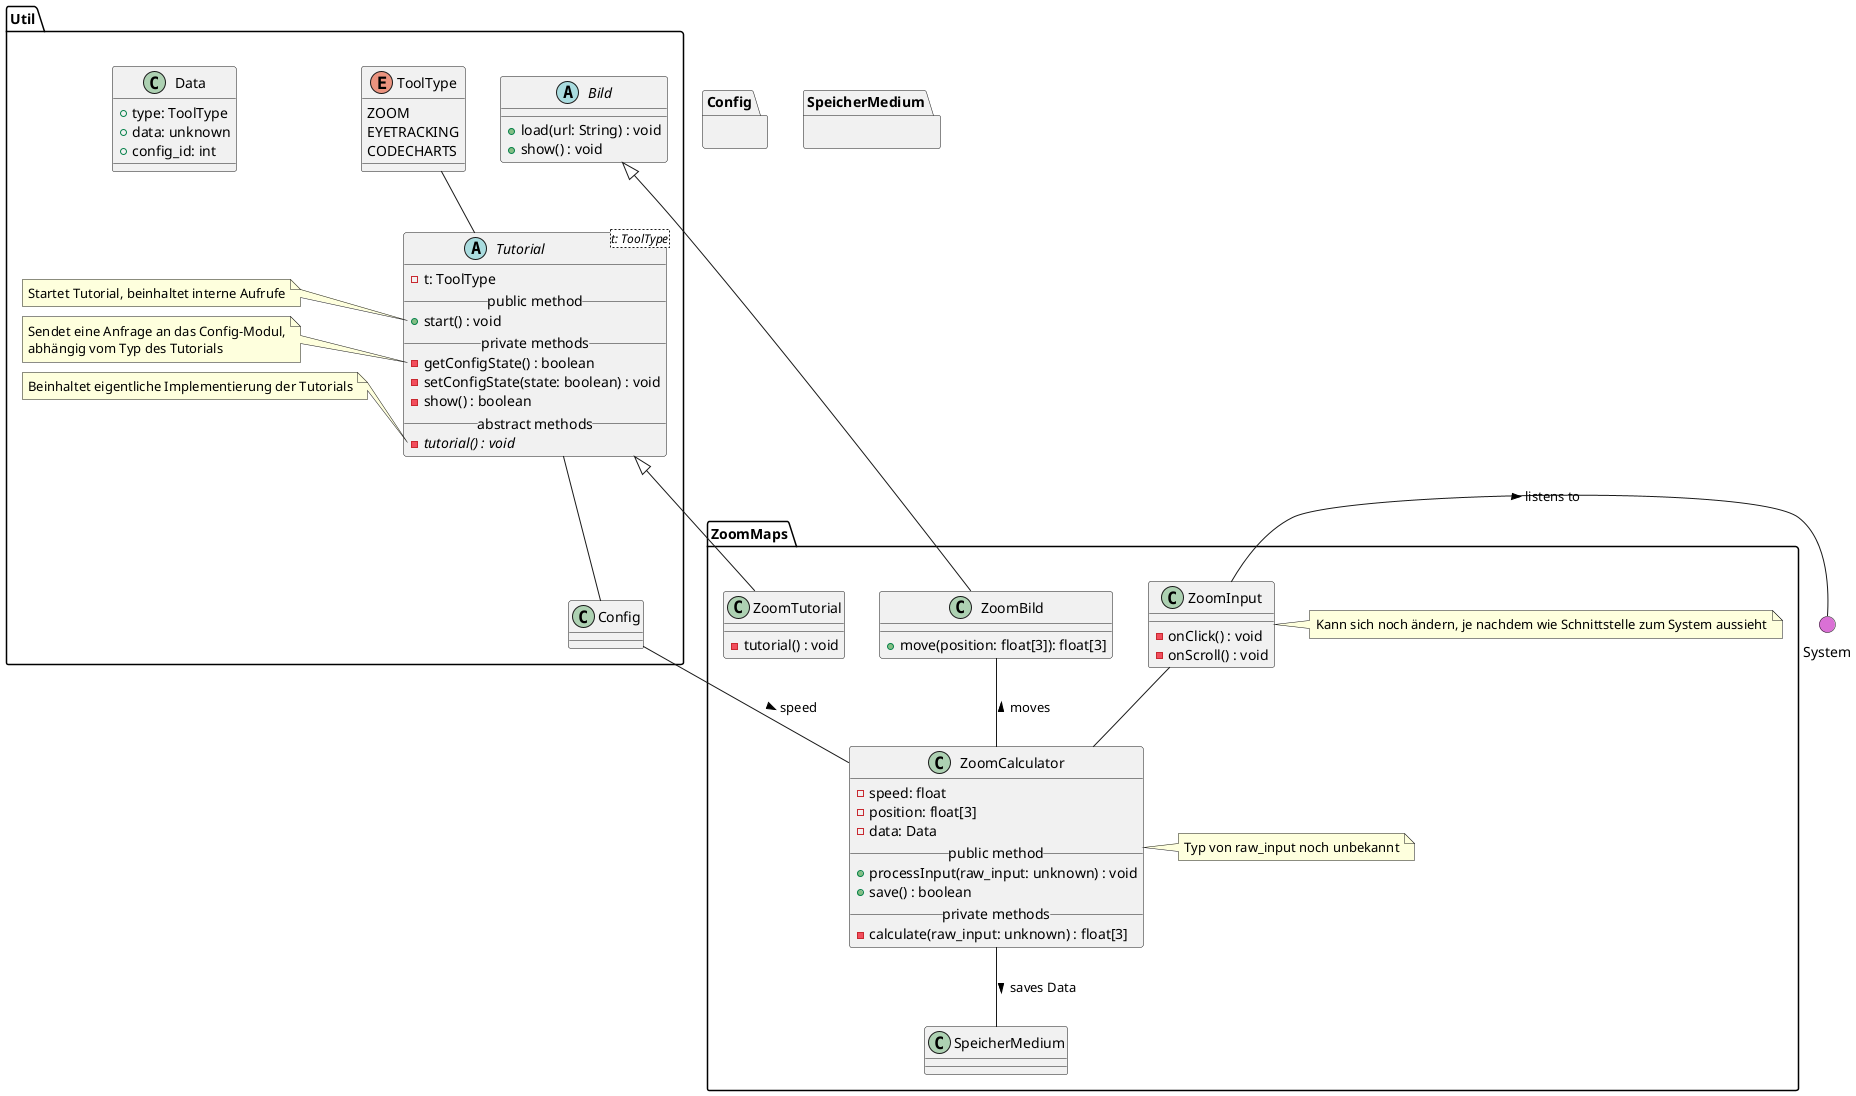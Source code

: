 @startuml zoommaps
' skinparam backgroundColor transparent
() System #DA70D5
top to bottom direction

package Util {
    ' --- TUTORIAL ---
    abstract Tutorial<t: ToolType> {
      - t: ToolType
      __public method__
      + start() : void
      __private methods__
      - getConfigState() : boolean
      - setConfigState(state: boolean) : void
      - show() : boolean
      __abstract methods__
      - {abstract} tutorial() : void
    }

    enum ToolType {
      ZOOM
      EYETRACKING
      CODECHARTS
    }

    ' Notes
    note left of Tutorial::start
        Startet Tutorial, beinhaltet interne Aufrufe
    end note
    note left of Tutorial::getConfigState
        Sendet eine Anfrage an das Config-Modul,
        abhängig vom Typ des Tutorials
    end note
    note left of Tutorial::tutorial
        Beinhaltet eigentliche Implementierung der Tutorials
    end note

    ' Interaktionen
    Tutorial -u- ToolType
    Tutorial -d- Config


    ' --- BILD ---

    abstract Bild {
      + load(url: String) : void
      + show() : void
    }

    class Data {
        + type: ToolType
        + data: unknown
        + config_id: int
    }
}



' === ZOOM MAPS ===
package ZoomMaps {

    ' Zoom Input
    class ZoomInput {
        - onClick() : void
        - onScroll() : void
    }

    ' Notiz
    note right of ZoomInput
        Kann sich noch ändern, je nachdem wie Schnittstelle zum System aussieht
    end note

    ' Zoom Tutorial
    class ZoomTutorial {
        - tutorial() : void
    }

    ' Zoom Calculator
    class ZoomCalculator {
        - speed: float
        - position: float[3]
        - data: Data
        __public method__
        + processInput(raw_input: unknown) : void
        + save() : boolean
        __private methods__
        - calculate(raw_input: unknown) : float[3]
    }

    ' Notiz
    note right of ZoomCalculator
        Typ von raw_input noch unbekannt
    end note

    ' Zoom Bild
    class ZoomBild {
        + move(position: float[3]): float[3]
    }


    ' Vererbungen
    Bild <|-- ZoomBild
    Tutorial <|-- ZoomTutorial

    ' Interaktionen
    ZoomInput -d- ZoomCalculator
    ZoomCalculator  -u- ZoomBild : > moves

    ' Andere Module
    ZoomCalculator -- SpeicherMedium : > saves Data
    ZoomCalculator -l- Config : < speed
    ZoomInput -r- System : > listens to

}

' Blackboxen / Andere Module
package Config {}

package SpeicherMedium {}

@enduml
